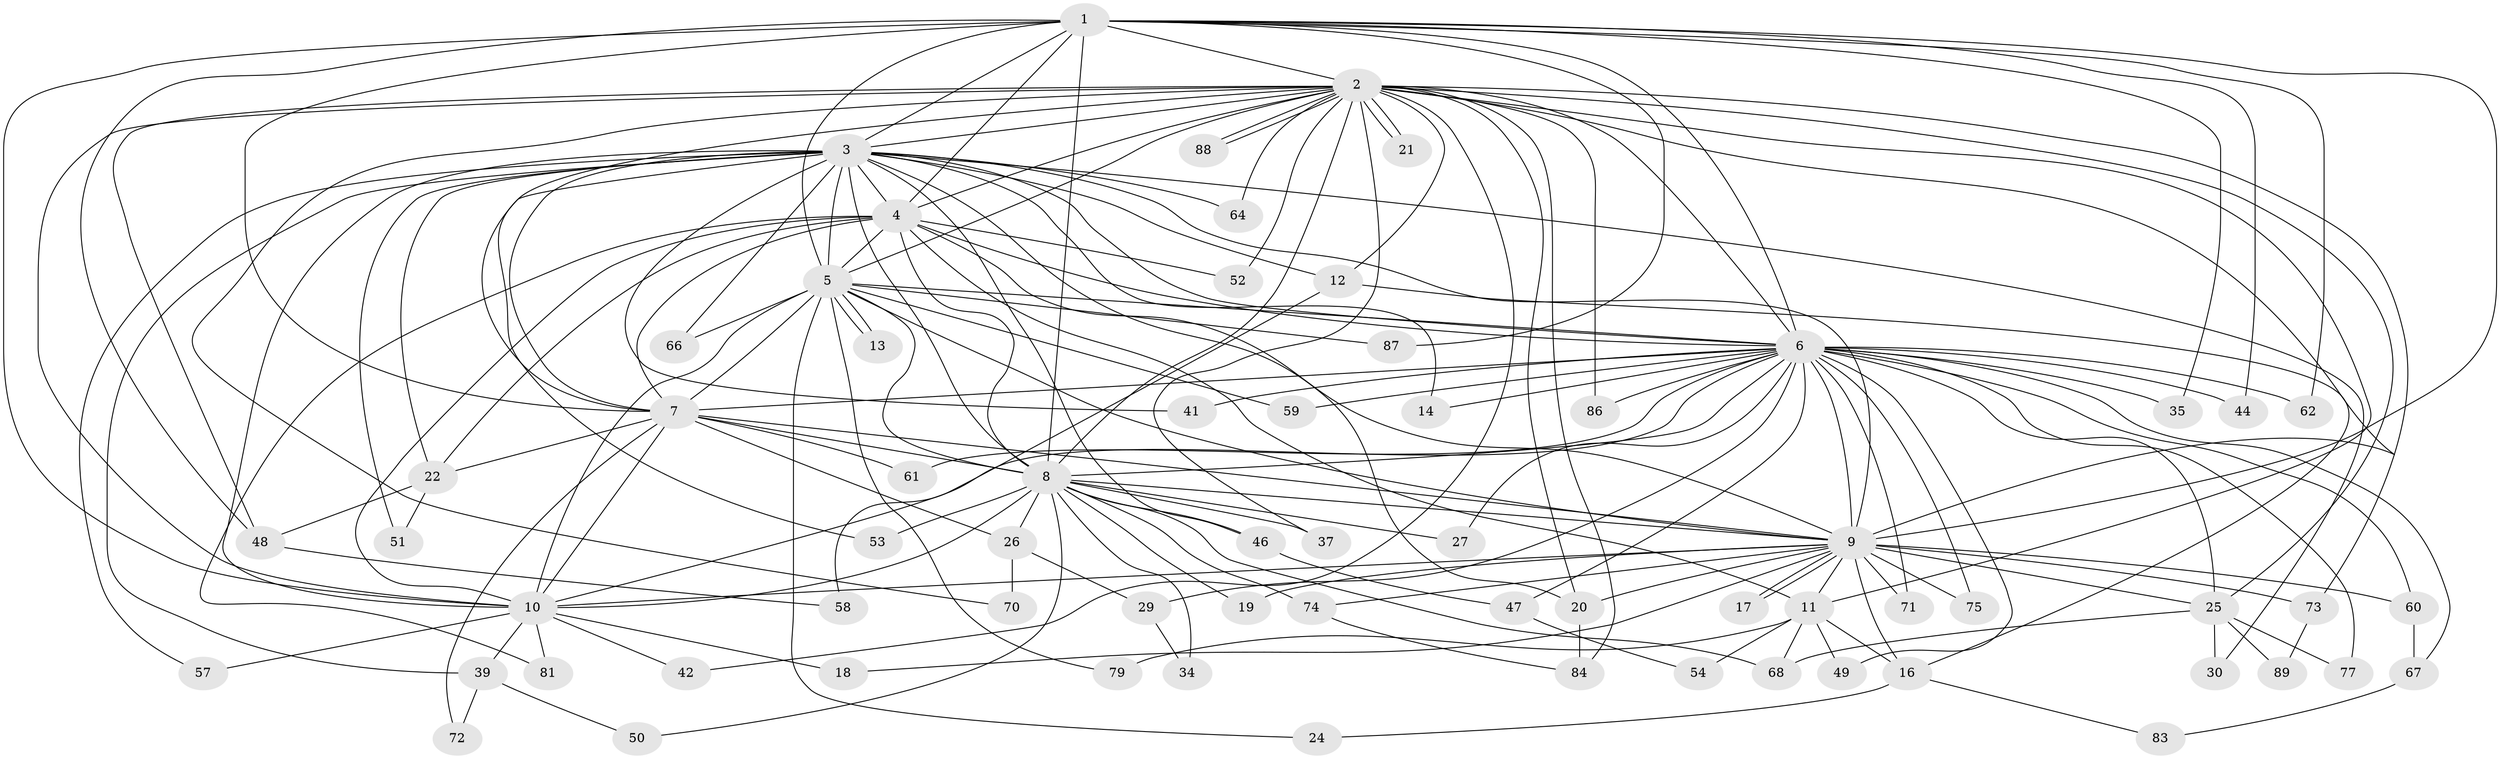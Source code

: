 // original degree distribution, {16: 0.02247191011235955, 28: 0.02247191011235955, 21: 0.02247191011235955, 18: 0.011235955056179775, 13: 0.011235955056179775, 24: 0.011235955056179775, 15: 0.011235955056179775, 6: 0.011235955056179775, 4: 0.0898876404494382, 2: 0.5617977528089888, 3: 0.19101123595505617, 5: 0.02247191011235955, 7: 0.011235955056179775}
// Generated by graph-tools (version 1.1) at 2025/41/03/06/25 10:41:36]
// undirected, 68 vertices, 169 edges
graph export_dot {
graph [start="1"]
  node [color=gray90,style=filled];
  1 [super="+69"];
  2 [super="+55"];
  3 [super="+32"];
  4 [super="+40"];
  5 [super="+33"];
  6 [super="+31"];
  7 [super="+56"];
  8 [super="+15"];
  9 [super="+28"];
  10 [super="+45"];
  11 [super="+38"];
  12;
  13;
  14;
  16 [super="+76"];
  17;
  18 [super="+65"];
  19;
  20 [super="+36"];
  21;
  22 [super="+23"];
  24;
  25 [super="+43"];
  26;
  27;
  29;
  30;
  34;
  35;
  37;
  39;
  41;
  42;
  44;
  46;
  47;
  48 [super="+78"];
  49;
  50;
  51;
  52;
  53 [super="+80"];
  54;
  57;
  58;
  59;
  60 [super="+63"];
  61;
  62;
  64;
  66;
  67;
  68 [super="+82"];
  70;
  71;
  72;
  73;
  74;
  75;
  77;
  79;
  81;
  83;
  84 [super="+85"];
  86;
  87;
  88;
  89;
  1 -- 2;
  1 -- 3;
  1 -- 4;
  1 -- 5;
  1 -- 6;
  1 -- 7;
  1 -- 8 [weight=2];
  1 -- 9;
  1 -- 10;
  1 -- 35;
  1 -- 44;
  1 -- 48 [weight=2];
  1 -- 62;
  1 -- 87;
  2 -- 3;
  2 -- 4;
  2 -- 5;
  2 -- 6;
  2 -- 7;
  2 -- 8;
  2 -- 9 [weight=2];
  2 -- 10 [weight=2];
  2 -- 11;
  2 -- 12;
  2 -- 20 [weight=2];
  2 -- 21;
  2 -- 21;
  2 -- 25;
  2 -- 37;
  2 -- 42;
  2 -- 48;
  2 -- 52;
  2 -- 64;
  2 -- 73;
  2 -- 84;
  2 -- 86;
  2 -- 88;
  2 -- 88;
  2 -- 70;
  3 -- 4;
  3 -- 5;
  3 -- 6;
  3 -- 7;
  3 -- 8;
  3 -- 9;
  3 -- 10;
  3 -- 12;
  3 -- 14;
  3 -- 20;
  3 -- 22 [weight=2];
  3 -- 30;
  3 -- 39;
  3 -- 41;
  3 -- 51;
  3 -- 57;
  3 -- 64;
  3 -- 66;
  3 -- 53;
  3 -- 46;
  4 -- 5;
  4 -- 6;
  4 -- 7;
  4 -- 8;
  4 -- 9;
  4 -- 10;
  4 -- 11;
  4 -- 22 [weight=2];
  4 -- 52;
  4 -- 81;
  5 -- 6;
  5 -- 7;
  5 -- 8;
  5 -- 9;
  5 -- 10;
  5 -- 13;
  5 -- 13;
  5 -- 24;
  5 -- 59;
  5 -- 66;
  5 -- 79;
  5 -- 87;
  6 -- 7;
  6 -- 8;
  6 -- 9 [weight=2];
  6 -- 10;
  6 -- 14;
  6 -- 25;
  6 -- 27;
  6 -- 29;
  6 -- 35;
  6 -- 41;
  6 -- 44;
  6 -- 47;
  6 -- 49;
  6 -- 59;
  6 -- 60;
  6 -- 61;
  6 -- 62;
  6 -- 67;
  6 -- 71;
  6 -- 75;
  6 -- 77;
  6 -- 86;
  7 -- 8;
  7 -- 9;
  7 -- 10;
  7 -- 26;
  7 -- 61;
  7 -- 72;
  7 -- 22;
  8 -- 9;
  8 -- 10;
  8 -- 19;
  8 -- 26;
  8 -- 27;
  8 -- 34;
  8 -- 37;
  8 -- 46;
  8 -- 50;
  8 -- 53 [weight=2];
  8 -- 68;
  8 -- 74;
  9 -- 10;
  9 -- 16;
  9 -- 17;
  9 -- 17;
  9 -- 18;
  9 -- 19;
  9 -- 60 [weight=2];
  9 -- 71;
  9 -- 73;
  9 -- 74;
  9 -- 75;
  9 -- 11;
  9 -- 20;
  9 -- 25;
  10 -- 18 [weight=2];
  10 -- 39;
  10 -- 42;
  10 -- 81;
  10 -- 57;
  11 -- 54;
  11 -- 68;
  11 -- 79;
  11 -- 16;
  11 -- 49;
  12 -- 16;
  12 -- 58;
  16 -- 24;
  16 -- 83;
  20 -- 84;
  22 -- 51;
  22 -- 48;
  25 -- 30;
  25 -- 77;
  25 -- 89;
  25 -- 68;
  26 -- 29;
  26 -- 70;
  29 -- 34;
  39 -- 50;
  39 -- 72;
  46 -- 47;
  47 -- 54;
  48 -- 58;
  60 -- 67;
  67 -- 83;
  73 -- 89;
  74 -- 84;
}
